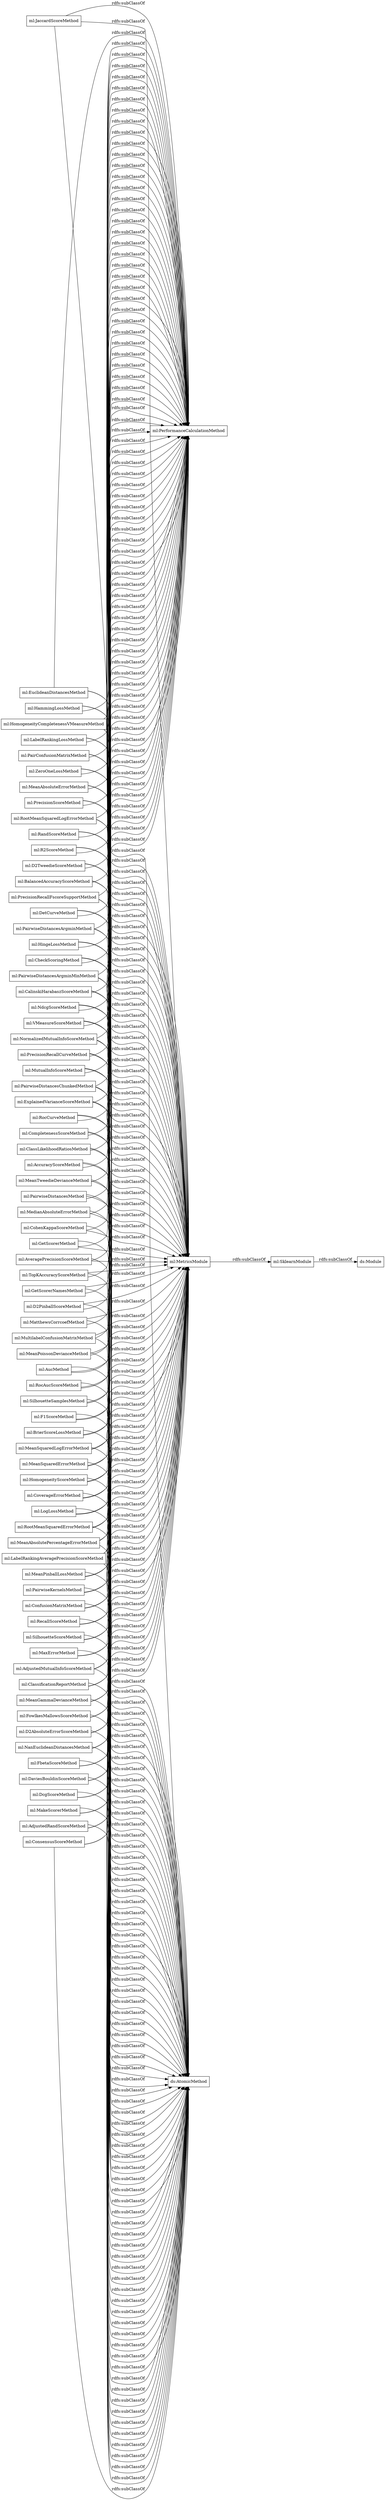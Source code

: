 digraph ar2dtool_diagram { 
rankdir=LR;
size="1000"
node [shape = rectangle, color="black"]; "ml:JaccardScoreMethod" "ml:PairConfusionMatrixMethod" "ml:PrecisionScoreMethod" "ml:PairwiseDistancesArgminMethod" "ml:HingeLossMethod" "ml:AccuracyScoreMethod" "ml:MedianAbsoluteErrorMethod" "ml:F1ScoreMethod" "ml:LabelRankingAveragePrecisionScoreMethod" "ml:NanEuclideanDistancesMethod" "ml:DetCurveMethod" "ml:D2PinballScoreMethod" "ml:PairwiseKernelsMethod" "ml:RecallScoreMethod" "ml:AdjustedMutualInfoScoreMethod" "ml:FowlkesMallowsScoreMethod" "ml:LabelRankingLossMethod" "ml:SilhouetteSamplesMethod" "ml:HammingLossMethod" "ml:MutualInfoScoreMethod" "ml:CompletenessScoreMethod" "ml:MeanSquaredLogErrorMethod" "ml:SklearnModule" "ml:MeanAbsolutePercentageErrorMethod" "ml:PrecisionRecallFscoreSupportMethod" "ml:MetricsModule" "ml:AucMethod" "ml:NdcgScoreMethod" "ml:PairwiseDistancesMethod" "ml:MeanPinballLossMethod" "ml:SilhouetteScoreMethod" "ml:CheckScoringMethod" "ml:DaviesBouldinScoreMethod" "ml:ZeroOneLossMethod" "ml:D2AbsoluteErrorScoreMethod" "ml:VMeasureScoreMethod" "ml:CohenKappaScoreMethod" "ml:MeanAbsoluteErrorMethod" "ml:MeanTweedieDevianceMethod" "ml:HomogeneityCompletenessVMeasureMethod" "ml:NormalizedMutualInfoScoreMethod" "ml:MeanSquaredErrorMethod" "ml:LogLossMethod" "ml:RootMeanSquaredErrorMethod" "ml:D2TweedieScoreMethod" "ml:BrierScoreLossMethod" "ml:MaxErrorMethod" "ml:MakeScorerMethod" "ml:TopKAccuracyScoreMethod" "ml:RocCurveMethod" "ml:CoverageErrorMethod" "ml:ExplainedVarianceScoreMethod" "ml:MeanPoissonDevianceMethod" "ml:MeanGammaDevianceMethod" "ml:BalancedAccuracyScoreMethod" "ml:MultilabelConfusionMatrixMethod" "ml:AveragePrecisionScoreMethod" "ml:RandScoreMethod" "ml:RootMeanSquaredLogErrorMethod" "ml:HomogeneityScoreMethod" "ml:PrecisionRecallCurveMethod" "ml:FbetaScoreMethod" "ml:ConsensusScoreMethod" "ml:GetScorerNamesMethod" "ml:PairwiseDistancesChunkedMethod" "ml:PairwiseDistancesArgminMinMethod" "ml:GetScorerMethod" "ml:RocAucScoreMethod" "ml:EuclideanDistancesMethod" "ml:ConfusionMatrixMethod" "ml:DcgScoreMethod" "ml:AdjustedRandScoreMethod" "ml:MatthewsCorrcoefMethod" "ml:R2ScoreMethod" "ml:CalinskiHarabaszScoreMethod" "ml:ClassificationReportMethod" "ml:ClassLikelihoodRatiosMethod" ; /*classes style*/
	"ml:D2AbsoluteErrorScoreMethod" -> "ml:PerformanceCalculationMethod" [ label = "rdfs:subClassOf" ];
	"ml:D2AbsoluteErrorScoreMethod" -> "ml:MetricsModule" [ label = "rdfs:subClassOf" ];
	"ml:D2AbsoluteErrorScoreMethod" -> "ds:AtomicMethod" [ label = "rdfs:subClassOf" ];
	"ml:MeanAbsoluteErrorMethod" -> "ml:PerformanceCalculationMethod" [ label = "rdfs:subClassOf" ];
	"ml:MeanAbsoluteErrorMethod" -> "ml:MetricsModule" [ label = "rdfs:subClassOf" ];
	"ml:MeanAbsoluteErrorMethod" -> "ds:AtomicMethod" [ label = "rdfs:subClassOf" ];
	"ml:RandScoreMethod" -> "ml:PerformanceCalculationMethod" [ label = "rdfs:subClassOf" ];
	"ml:RandScoreMethod" -> "ml:MetricsModule" [ label = "rdfs:subClassOf" ];
	"ml:RandScoreMethod" -> "ds:AtomicMethod" [ label = "rdfs:subClassOf" ];
	"ml:RocCurveMethod" -> "ml:PerformanceCalculationMethod" [ label = "rdfs:subClassOf" ];
	"ml:RocCurveMethod" -> "ml:MetricsModule" [ label = "rdfs:subClassOf" ];
	"ml:RocCurveMethod" -> "ds:AtomicMethod" [ label = "rdfs:subClassOf" ];
	"ml:AucMethod" -> "ml:PerformanceCalculationMethod" [ label = "rdfs:subClassOf" ];
	"ml:AucMethod" -> "ml:MetricsModule" [ label = "rdfs:subClassOf" ];
	"ml:AucMethod" -> "ds:AtomicMethod" [ label = "rdfs:subClassOf" ];
	"ml:ExplainedVarianceScoreMethod" -> "ml:PerformanceCalculationMethod" [ label = "rdfs:subClassOf" ];
	"ml:ExplainedVarianceScoreMethod" -> "ml:MetricsModule" [ label = "rdfs:subClassOf" ];
	"ml:ExplainedVarianceScoreMethod" -> "ds:AtomicMethod" [ label = "rdfs:subClassOf" ];
	"ml:ConsensusScoreMethod" -> "ml:PerformanceCalculationMethod" [ label = "rdfs:subClassOf" ];
	"ml:ConsensusScoreMethod" -> "ml:MetricsModule" [ label = "rdfs:subClassOf" ];
	"ml:ConsensusScoreMethod" -> "ds:AtomicMethod" [ label = "rdfs:subClassOf" ];
	"ml:MedianAbsoluteErrorMethod" -> "ml:PerformanceCalculationMethod" [ label = "rdfs:subClassOf" ];
	"ml:MedianAbsoluteErrorMethod" -> "ml:MetricsModule" [ label = "rdfs:subClassOf" ];
	"ml:MedianAbsoluteErrorMethod" -> "ds:AtomicMethod" [ label = "rdfs:subClassOf" ];
	"ml:CohenKappaScoreMethod" -> "ml:PerformanceCalculationMethod" [ label = "rdfs:subClassOf" ];
	"ml:CohenKappaScoreMethod" -> "ml:MetricsModule" [ label = "rdfs:subClassOf" ];
	"ml:CohenKappaScoreMethod" -> "ds:AtomicMethod" [ label = "rdfs:subClassOf" ];
	"ml:MetricsModule" -> "ml:SklearnModule" [ label = "rdfs:subClassOf" ];
	"ml:DcgScoreMethod" -> "ml:PerformanceCalculationMethod" [ label = "rdfs:subClassOf" ];
	"ml:DcgScoreMethod" -> "ml:MetricsModule" [ label = "rdfs:subClassOf" ];
	"ml:DcgScoreMethod" -> "ds:AtomicMethod" [ label = "rdfs:subClassOf" ];
	"ml:HomogeneityCompletenessVMeasureMethod" -> "ml:PerformanceCalculationMethod" [ label = "rdfs:subClassOf" ];
	"ml:HomogeneityCompletenessVMeasureMethod" -> "ml:MetricsModule" [ label = "rdfs:subClassOf" ];
	"ml:HomogeneityCompletenessVMeasureMethod" -> "ds:AtomicMethod" [ label = "rdfs:subClassOf" ];
	"ml:NdcgScoreMethod" -> "ml:PerformanceCalculationMethod" [ label = "rdfs:subClassOf" ];
	"ml:NdcgScoreMethod" -> "ml:MetricsModule" [ label = "rdfs:subClassOf" ];
	"ml:NdcgScoreMethod" -> "ds:AtomicMethod" [ label = "rdfs:subClassOf" ];
	"ml:LogLossMethod" -> "ml:PerformanceCalculationMethod" [ label = "rdfs:subClassOf" ];
	"ml:LogLossMethod" -> "ml:MetricsModule" [ label = "rdfs:subClassOf" ];
	"ml:LogLossMethod" -> "ds:AtomicMethod" [ label = "rdfs:subClassOf" ];
	"ml:D2PinballScoreMethod" -> "ml:PerformanceCalculationMethod" [ label = "rdfs:subClassOf" ];
	"ml:D2PinballScoreMethod" -> "ml:MetricsModule" [ label = "rdfs:subClassOf" ];
	"ml:D2PinballScoreMethod" -> "ds:AtomicMethod" [ label = "rdfs:subClassOf" ];
	"ml:FowlkesMallowsScoreMethod" -> "ml:PerformanceCalculationMethod" [ label = "rdfs:subClassOf" ];
	"ml:FowlkesMallowsScoreMethod" -> "ml:MetricsModule" [ label = "rdfs:subClassOf" ];
	"ml:FowlkesMallowsScoreMethod" -> "ds:AtomicMethod" [ label = "rdfs:subClassOf" ];
	"ml:PairwiseDistancesChunkedMethod" -> "ml:PerformanceCalculationMethod" [ label = "rdfs:subClassOf" ];
	"ml:PairwiseDistancesChunkedMethod" -> "ml:MetricsModule" [ label = "rdfs:subClassOf" ];
	"ml:PairwiseDistancesChunkedMethod" -> "ds:AtomicMethod" [ label = "rdfs:subClassOf" ];
	"ml:LabelRankingLossMethod" -> "ml:PerformanceCalculationMethod" [ label = "rdfs:subClassOf" ];
	"ml:LabelRankingLossMethod" -> "ml:MetricsModule" [ label = "rdfs:subClassOf" ];
	"ml:LabelRankingLossMethod" -> "ds:AtomicMethod" [ label = "rdfs:subClassOf" ];
	"ml:RocAucScoreMethod" -> "ml:PerformanceCalculationMethod" [ label = "rdfs:subClassOf" ];
	"ml:RocAucScoreMethod" -> "ml:MetricsModule" [ label = "rdfs:subClassOf" ];
	"ml:RocAucScoreMethod" -> "ds:AtomicMethod" [ label = "rdfs:subClassOf" ];
	"ml:ClassificationReportMethod" -> "ml:PerformanceCalculationMethod" [ label = "rdfs:subClassOf" ];
	"ml:ClassificationReportMethod" -> "ml:MetricsModule" [ label = "rdfs:subClassOf" ];
	"ml:ClassificationReportMethod" -> "ds:AtomicMethod" [ label = "rdfs:subClassOf" ];
	"ml:SilhouetteSamplesMethod" -> "ml:PerformanceCalculationMethod" [ label = "rdfs:subClassOf" ];
	"ml:SilhouetteSamplesMethod" -> "ml:MetricsModule" [ label = "rdfs:subClassOf" ];
	"ml:SilhouetteSamplesMethod" -> "ds:AtomicMethod" [ label = "rdfs:subClassOf" ];
	"ml:MultilabelConfusionMatrixMethod" -> "ml:PerformanceCalculationMethod" [ label = "rdfs:subClassOf" ];
	"ml:MultilabelConfusionMatrixMethod" -> "ml:MetricsModule" [ label = "rdfs:subClassOf" ];
	"ml:MultilabelConfusionMatrixMethod" -> "ds:AtomicMethod" [ label = "rdfs:subClassOf" ];
	"ml:F1ScoreMethod" -> "ml:PerformanceCalculationMethod" [ label = "rdfs:subClassOf" ];
	"ml:F1ScoreMethod" -> "ml:MetricsModule" [ label = "rdfs:subClassOf" ];
	"ml:F1ScoreMethod" -> "ds:AtomicMethod" [ label = "rdfs:subClassOf" ];
	"ml:HammingLossMethod" -> "ml:PerformanceCalculationMethod" [ label = "rdfs:subClassOf" ];
	"ml:HammingLossMethod" -> "ml:MetricsModule" [ label = "rdfs:subClassOf" ];
	"ml:HammingLossMethod" -> "ds:AtomicMethod" [ label = "rdfs:subClassOf" ];
	"ml:GetScorerMethod" -> "ml:PerformanceCalculationMethod" [ label = "rdfs:subClassOf" ];
	"ml:GetScorerMethod" -> "ml:MetricsModule" [ label = "rdfs:subClassOf" ];
	"ml:GetScorerMethod" -> "ds:AtomicMethod" [ label = "rdfs:subClassOf" ];
	"ml:MeanSquaredErrorMethod" -> "ml:PerformanceCalculationMethod" [ label = "rdfs:subClassOf" ];
	"ml:MeanSquaredErrorMethod" -> "ml:MetricsModule" [ label = "rdfs:subClassOf" ];
	"ml:MeanSquaredErrorMethod" -> "ds:AtomicMethod" [ label = "rdfs:subClassOf" ];
	"ml:PairConfusionMatrixMethod" -> "ml:PerformanceCalculationMethod" [ label = "rdfs:subClassOf" ];
	"ml:PairConfusionMatrixMethod" -> "ml:MetricsModule" [ label = "rdfs:subClassOf" ];
	"ml:PairConfusionMatrixMethod" -> "ds:AtomicMethod" [ label = "rdfs:subClassOf" ];
	"ml:RootMeanSquaredLogErrorMethod" -> "ml:PerformanceCalculationMethod" [ label = "rdfs:subClassOf" ];
	"ml:RootMeanSquaredLogErrorMethod" -> "ml:MetricsModule" [ label = "rdfs:subClassOf" ];
	"ml:RootMeanSquaredLogErrorMethod" -> "ds:AtomicMethod" [ label = "rdfs:subClassOf" ];
	"ml:SilhouetteScoreMethod" -> "ml:PerformanceCalculationMethod" [ label = "rdfs:subClassOf" ];
	"ml:SilhouetteScoreMethod" -> "ml:MetricsModule" [ label = "rdfs:subClassOf" ];
	"ml:SilhouetteScoreMethod" -> "ds:AtomicMethod" [ label = "rdfs:subClassOf" ];
	"ml:MeanGammaDevianceMethod" -> "ml:PerformanceCalculationMethod" [ label = "rdfs:subClassOf" ];
	"ml:MeanGammaDevianceMethod" -> "ml:MetricsModule" [ label = "rdfs:subClassOf" ];
	"ml:MeanGammaDevianceMethod" -> "ds:AtomicMethod" [ label = "rdfs:subClassOf" ];
	"ml:MaxErrorMethod" -> "ml:PerformanceCalculationMethod" [ label = "rdfs:subClassOf" ];
	"ml:MaxErrorMethod" -> "ml:MetricsModule" [ label = "rdfs:subClassOf" ];
	"ml:MaxErrorMethod" -> "ds:AtomicMethod" [ label = "rdfs:subClassOf" ];
	"ml:MeanPoissonDevianceMethod" -> "ml:PerformanceCalculationMethod" [ label = "rdfs:subClassOf" ];
	"ml:MeanPoissonDevianceMethod" -> "ml:MetricsModule" [ label = "rdfs:subClassOf" ];
	"ml:MeanPoissonDevianceMethod" -> "ds:AtomicMethod" [ label = "rdfs:subClassOf" ];
	"ml:LabelRankingAveragePrecisionScoreMethod" -> "ml:PerformanceCalculationMethod" [ label = "rdfs:subClassOf" ];
	"ml:LabelRankingAveragePrecisionScoreMethod" -> "ml:MetricsModule" [ label = "rdfs:subClassOf" ];
	"ml:LabelRankingAveragePrecisionScoreMethod" -> "ds:AtomicMethod" [ label = "rdfs:subClassOf" ];
	"ml:EuclideanDistancesMethod" -> "ml:PerformanceCalculationMethod" [ label = "rdfs:subClassOf" ];
	"ml:EuclideanDistancesMethod" -> "ml:MetricsModule" [ label = "rdfs:subClassOf" ];
	"ml:EuclideanDistancesMethod" -> "ds:AtomicMethod" [ label = "rdfs:subClassOf" ];
	"ml:BrierScoreLossMethod" -> "ml:PerformanceCalculationMethod" [ label = "rdfs:subClassOf" ];
	"ml:BrierScoreLossMethod" -> "ml:MetricsModule" [ label = "rdfs:subClassOf" ];
	"ml:BrierScoreLossMethod" -> "ds:AtomicMethod" [ label = "rdfs:subClassOf" ];
	"ml:DetCurveMethod" -> "ml:PerformanceCalculationMethod" [ label = "rdfs:subClassOf" ];
	"ml:DetCurveMethod" -> "ml:MetricsModule" [ label = "rdfs:subClassOf" ];
	"ml:DetCurveMethod" -> "ds:AtomicMethod" [ label = "rdfs:subClassOf" ];
	"ml:CoverageErrorMethod" -> "ml:PerformanceCalculationMethod" [ label = "rdfs:subClassOf" ];
	"ml:CoverageErrorMethod" -> "ml:MetricsModule" [ label = "rdfs:subClassOf" ];
	"ml:CoverageErrorMethod" -> "ds:AtomicMethod" [ label = "rdfs:subClassOf" ];
	"ml:ClassLikelihoodRatiosMethod" -> "ml:PerformanceCalculationMethod" [ label = "rdfs:subClassOf" ];
	"ml:ClassLikelihoodRatiosMethod" -> "ml:MetricsModule" [ label = "rdfs:subClassOf" ];
	"ml:ClassLikelihoodRatiosMethod" -> "ds:AtomicMethod" [ label = "rdfs:subClassOf" ];
	"ml:HomogeneityScoreMethod" -> "ml:PerformanceCalculationMethod" [ label = "rdfs:subClassOf" ];
	"ml:HomogeneityScoreMethod" -> "ml:MetricsModule" [ label = "rdfs:subClassOf" ];
	"ml:HomogeneityScoreMethod" -> "ds:AtomicMethod" [ label = "rdfs:subClassOf" ];
	"ml:RootMeanSquaredErrorMethod" -> "ml:PerformanceCalculationMethod" [ label = "rdfs:subClassOf" ];
	"ml:RootMeanSquaredErrorMethod" -> "ml:MetricsModule" [ label = "rdfs:subClassOf" ];
	"ml:RootMeanSquaredErrorMethod" -> "ds:AtomicMethod" [ label = "rdfs:subClassOf" ];
	"ml:D2TweedieScoreMethod" -> "ml:PerformanceCalculationMethod" [ label = "rdfs:subClassOf" ];
	"ml:D2TweedieScoreMethod" -> "ml:MetricsModule" [ label = "rdfs:subClassOf" ];
	"ml:D2TweedieScoreMethod" -> "ds:AtomicMethod" [ label = "rdfs:subClassOf" ];
	"ml:AdjustedMutualInfoScoreMethod" -> "ml:PerformanceCalculationMethod" [ label = "rdfs:subClassOf" ];
	"ml:AdjustedMutualInfoScoreMethod" -> "ml:MetricsModule" [ label = "rdfs:subClassOf" ];
	"ml:AdjustedMutualInfoScoreMethod" -> "ds:AtomicMethod" [ label = "rdfs:subClassOf" ];
	"ml:MeanSquaredLogErrorMethod" -> "ml:PerformanceCalculationMethod" [ label = "rdfs:subClassOf" ];
	"ml:MeanSquaredLogErrorMethod" -> "ml:MetricsModule" [ label = "rdfs:subClassOf" ];
	"ml:MeanSquaredLogErrorMethod" -> "ds:AtomicMethod" [ label = "rdfs:subClassOf" ];
	"ml:MeanAbsolutePercentageErrorMethod" -> "ml:PerformanceCalculationMethod" [ label = "rdfs:subClassOf" ];
	"ml:MeanAbsolutePercentageErrorMethod" -> "ml:MetricsModule" [ label = "rdfs:subClassOf" ];
	"ml:MeanAbsolutePercentageErrorMethod" -> "ds:AtomicMethod" [ label = "rdfs:subClassOf" ];
	"ml:BalancedAccuracyScoreMethod" -> "ml:PerformanceCalculationMethod" [ label = "rdfs:subClassOf" ];
	"ml:BalancedAccuracyScoreMethod" -> "ml:MetricsModule" [ label = "rdfs:subClassOf" ];
	"ml:BalancedAccuracyScoreMethod" -> "ds:AtomicMethod" [ label = "rdfs:subClassOf" ];
	"ml:GetScorerNamesMethod" -> "ml:PerformanceCalculationMethod" [ label = "rdfs:subClassOf" ];
	"ml:GetScorerNamesMethod" -> "ml:MetricsModule" [ label = "rdfs:subClassOf" ];
	"ml:GetScorerNamesMethod" -> "ds:AtomicMethod" [ label = "rdfs:subClassOf" ];
	"ml:MakeScorerMethod" -> "ml:PerformanceCalculationMethod" [ label = "rdfs:subClassOf" ];
	"ml:MakeScorerMethod" -> "ml:MetricsModule" [ label = "rdfs:subClassOf" ];
	"ml:MakeScorerMethod" -> "ds:AtomicMethod" [ label = "rdfs:subClassOf" ];
	"ml:R2ScoreMethod" -> "ml:PerformanceCalculationMethod" [ label = "rdfs:subClassOf" ];
	"ml:R2ScoreMethod" -> "ml:MetricsModule" [ label = "rdfs:subClassOf" ];
	"ml:R2ScoreMethod" -> "ds:AtomicMethod" [ label = "rdfs:subClassOf" ];
	"ml:SklearnModule" -> "ds:Module" [ label = "rdfs:subClassOf" ];
	"ml:VMeasureScoreMethod" -> "ml:PerformanceCalculationMethod" [ label = "rdfs:subClassOf" ];
	"ml:VMeasureScoreMethod" -> "ml:MetricsModule" [ label = "rdfs:subClassOf" ];
	"ml:VMeasureScoreMethod" -> "ds:AtomicMethod" [ label = "rdfs:subClassOf" ];
	"ml:JaccardScoreMethod" -> "ml:PerformanceCalculationMethod" [ label = "rdfs:subClassOf" ];
	"ml:JaccardScoreMethod" -> "ml:MetricsModule" [ label = "rdfs:subClassOf" ];
	"ml:JaccardScoreMethod" -> "ds:AtomicMethod" [ label = "rdfs:subClassOf" ];
	"ml:MutualInfoScoreMethod" -> "ml:PerformanceCalculationMethod" [ label = "rdfs:subClassOf" ];
	"ml:MutualInfoScoreMethod" -> "ml:MetricsModule" [ label = "rdfs:subClassOf" ];
	"ml:MutualInfoScoreMethod" -> "ds:AtomicMethod" [ label = "rdfs:subClassOf" ];
	"ml:AveragePrecisionScoreMethod" -> "ml:PerformanceCalculationMethod" [ label = "rdfs:subClassOf" ];
	"ml:AveragePrecisionScoreMethod" -> "ml:MetricsModule" [ label = "rdfs:subClassOf" ];
	"ml:AveragePrecisionScoreMethod" -> "ds:AtomicMethod" [ label = "rdfs:subClassOf" ];
	"ml:NormalizedMutualInfoScoreMethod" -> "ml:PerformanceCalculationMethod" [ label = "rdfs:subClassOf" ];
	"ml:NormalizedMutualInfoScoreMethod" -> "ml:MetricsModule" [ label = "rdfs:subClassOf" ];
	"ml:NormalizedMutualInfoScoreMethod" -> "ds:AtomicMethod" [ label = "rdfs:subClassOf" ];
	"ml:HingeLossMethod" -> "ml:PerformanceCalculationMethod" [ label = "rdfs:subClassOf" ];
	"ml:HingeLossMethod" -> "ml:MetricsModule" [ label = "rdfs:subClassOf" ];
	"ml:HingeLossMethod" -> "ds:AtomicMethod" [ label = "rdfs:subClassOf" ];
	"ml:PrecisionRecallCurveMethod" -> "ml:PerformanceCalculationMethod" [ label = "rdfs:subClassOf" ];
	"ml:PrecisionRecallCurveMethod" -> "ml:MetricsModule" [ label = "rdfs:subClassOf" ];
	"ml:PrecisionRecallCurveMethod" -> "ds:AtomicMethod" [ label = "rdfs:subClassOf" ];
	"ml:PairwiseKernelsMethod" -> "ml:PerformanceCalculationMethod" [ label = "rdfs:subClassOf" ];
	"ml:PairwiseKernelsMethod" -> "ml:MetricsModule" [ label = "rdfs:subClassOf" ];
	"ml:PairwiseKernelsMethod" -> "ds:AtomicMethod" [ label = "rdfs:subClassOf" ];
	"ml:RecallScoreMethod" -> "ml:PerformanceCalculationMethod" [ label = "rdfs:subClassOf" ];
	"ml:RecallScoreMethod" -> "ml:MetricsModule" [ label = "rdfs:subClassOf" ];
	"ml:RecallScoreMethod" -> "ds:AtomicMethod" [ label = "rdfs:subClassOf" ];
	"ml:CompletenessScoreMethod" -> "ml:PerformanceCalculationMethod" [ label = "rdfs:subClassOf" ];
	"ml:CompletenessScoreMethod" -> "ml:MetricsModule" [ label = "rdfs:subClassOf" ];
	"ml:CompletenessScoreMethod" -> "ds:AtomicMethod" [ label = "rdfs:subClassOf" ];
	"ml:CheckScoringMethod" -> "ml:PerformanceCalculationMethod" [ label = "rdfs:subClassOf" ];
	"ml:CheckScoringMethod" -> "ml:MetricsModule" [ label = "rdfs:subClassOf" ];
	"ml:CheckScoringMethod" -> "ds:AtomicMethod" [ label = "rdfs:subClassOf" ];
	"ml:CalinskiHarabaszScoreMethod" -> "ml:PerformanceCalculationMethod" [ label = "rdfs:subClassOf" ];
	"ml:CalinskiHarabaszScoreMethod" -> "ml:MetricsModule" [ label = "rdfs:subClassOf" ];
	"ml:CalinskiHarabaszScoreMethod" -> "ds:AtomicMethod" [ label = "rdfs:subClassOf" ];
	"ml:PrecisionScoreMethod" -> "ml:PerformanceCalculationMethod" [ label = "rdfs:subClassOf" ];
	"ml:PrecisionScoreMethod" -> "ml:MetricsModule" [ label = "rdfs:subClassOf" ];
	"ml:PrecisionScoreMethod" -> "ds:AtomicMethod" [ label = "rdfs:subClassOf" ];
	"ml:ConfusionMatrixMethod" -> "ml:PerformanceCalculationMethod" [ label = "rdfs:subClassOf" ];
	"ml:ConfusionMatrixMethod" -> "ml:MetricsModule" [ label = "rdfs:subClassOf" ];
	"ml:ConfusionMatrixMethod" -> "ds:AtomicMethod" [ label = "rdfs:subClassOf" ];
	"ml:PairwiseDistancesMethod" -> "ml:PerformanceCalculationMethod" [ label = "rdfs:subClassOf" ];
	"ml:PairwiseDistancesMethod" -> "ml:MetricsModule" [ label = "rdfs:subClassOf" ];
	"ml:PairwiseDistancesMethod" -> "ds:AtomicMethod" [ label = "rdfs:subClassOf" ];
	"ml:MeanTweedieDevianceMethod" -> "ml:PerformanceCalculationMethod" [ label = "rdfs:subClassOf" ];
	"ml:MeanTweedieDevianceMethod" -> "ml:MetricsModule" [ label = "rdfs:subClassOf" ];
	"ml:MeanTweedieDevianceMethod" -> "ds:AtomicMethod" [ label = "rdfs:subClassOf" ];
	"ml:TopKAccuracyScoreMethod" -> "ml:PerformanceCalculationMethod" [ label = "rdfs:subClassOf" ];
	"ml:TopKAccuracyScoreMethod" -> "ml:MetricsModule" [ label = "rdfs:subClassOf" ];
	"ml:TopKAccuracyScoreMethod" -> "ds:AtomicMethod" [ label = "rdfs:subClassOf" ];
	"ml:NanEuclideanDistancesMethod" -> "ml:PerformanceCalculationMethod" [ label = "rdfs:subClassOf" ];
	"ml:NanEuclideanDistancesMethod" -> "ml:MetricsModule" [ label = "rdfs:subClassOf" ];
	"ml:NanEuclideanDistancesMethod" -> "ds:AtomicMethod" [ label = "rdfs:subClassOf" ];
	"ml:MeanPinballLossMethod" -> "ml:PerformanceCalculationMethod" [ label = "rdfs:subClassOf" ];
	"ml:MeanPinballLossMethod" -> "ml:MetricsModule" [ label = "rdfs:subClassOf" ];
	"ml:MeanPinballLossMethod" -> "ds:AtomicMethod" [ label = "rdfs:subClassOf" ];
	"ml:PairwiseDistancesArgminMinMethod" -> "ml:PerformanceCalculationMethod" [ label = "rdfs:subClassOf" ];
	"ml:PairwiseDistancesArgminMinMethod" -> "ml:MetricsModule" [ label = "rdfs:subClassOf" ];
	"ml:PairwiseDistancesArgminMinMethod" -> "ds:AtomicMethod" [ label = "rdfs:subClassOf" ];
	"ml:ZeroOneLossMethod" -> "ml:PerformanceCalculationMethod" [ label = "rdfs:subClassOf" ];
	"ml:ZeroOneLossMethod" -> "ml:MetricsModule" [ label = "rdfs:subClassOf" ];
	"ml:ZeroOneLossMethod" -> "ds:AtomicMethod" [ label = "rdfs:subClassOf" ];
	"ml:AdjustedRandScoreMethod" -> "ml:PerformanceCalculationMethod" [ label = "rdfs:subClassOf" ];
	"ml:AdjustedRandScoreMethod" -> "ml:MetricsModule" [ label = "rdfs:subClassOf" ];
	"ml:AdjustedRandScoreMethod" -> "ds:AtomicMethod" [ label = "rdfs:subClassOf" ];
	"ml:PairwiseDistancesArgminMethod" -> "ml:PerformanceCalculationMethod" [ label = "rdfs:subClassOf" ];
	"ml:PairwiseDistancesArgminMethod" -> "ml:MetricsModule" [ label = "rdfs:subClassOf" ];
	"ml:PairwiseDistancesArgminMethod" -> "ds:AtomicMethod" [ label = "rdfs:subClassOf" ];
	"ml:DaviesBouldinScoreMethod" -> "ml:PerformanceCalculationMethod" [ label = "rdfs:subClassOf" ];
	"ml:DaviesBouldinScoreMethod" -> "ml:MetricsModule" [ label = "rdfs:subClassOf" ];
	"ml:DaviesBouldinScoreMethod" -> "ds:AtomicMethod" [ label = "rdfs:subClassOf" ];
	"ml:AccuracyScoreMethod" -> "ml:PerformanceCalculationMethod" [ label = "rdfs:subClassOf" ];
	"ml:AccuracyScoreMethod" -> "ml:MetricsModule" [ label = "rdfs:subClassOf" ];
	"ml:AccuracyScoreMethod" -> "ds:AtomicMethod" [ label = "rdfs:subClassOf" ];
	"ml:PrecisionRecallFscoreSupportMethod" -> "ml:PerformanceCalculationMethod" [ label = "rdfs:subClassOf" ];
	"ml:PrecisionRecallFscoreSupportMethod" -> "ml:MetricsModule" [ label = "rdfs:subClassOf" ];
	"ml:PrecisionRecallFscoreSupportMethod" -> "ds:AtomicMethod" [ label = "rdfs:subClassOf" ];
	"ml:FbetaScoreMethod" -> "ml:PerformanceCalculationMethod" [ label = "rdfs:subClassOf" ];
	"ml:FbetaScoreMethod" -> "ml:MetricsModule" [ label = "rdfs:subClassOf" ];
	"ml:FbetaScoreMethod" -> "ds:AtomicMethod" [ label = "rdfs:subClassOf" ];
	"ml:MatthewsCorrcoefMethod" -> "ml:PerformanceCalculationMethod" [ label = "rdfs:subClassOf" ];
	"ml:MatthewsCorrcoefMethod" -> "ml:MetricsModule" [ label = "rdfs:subClassOf" ];
	"ml:MatthewsCorrcoefMethod" -> "ds:AtomicMethod" [ label = "rdfs:subClassOf" ];

}
